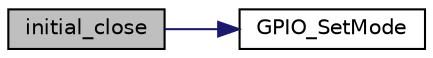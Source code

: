 digraph "initial_close"
{
 // LATEX_PDF_SIZE
  edge [fontname="Helvetica",fontsize="10",labelfontname="Helvetica",labelfontsize="10"];
  node [fontname="Helvetica",fontsize="10",shape=record];
  rankdir="LR";
  Node1 [label="initial_close",height=0.2,width=0.4,color="black", fillcolor="grey75", style="filled", fontcolor="black",tooltip="Set LED GPIO to input mode."];
  Node1 -> Node2 [color="midnightblue",fontsize="10",style="solid",fontname="Helvetica"];
  Node2 [label="GPIO_SetMode",height=0.2,width=0.4,color="black", fillcolor="white", style="filled",URL="$dc/dc4/group___n_a_n_o100___g_p_i_o___e_x_p_o_r_t_e_d___f_u_n_c_t_i_o_n_s.html#gaa2d25bd7fd805f81e465e5f2f0f43123",tooltip="Set GPIO operation mode."];
}
